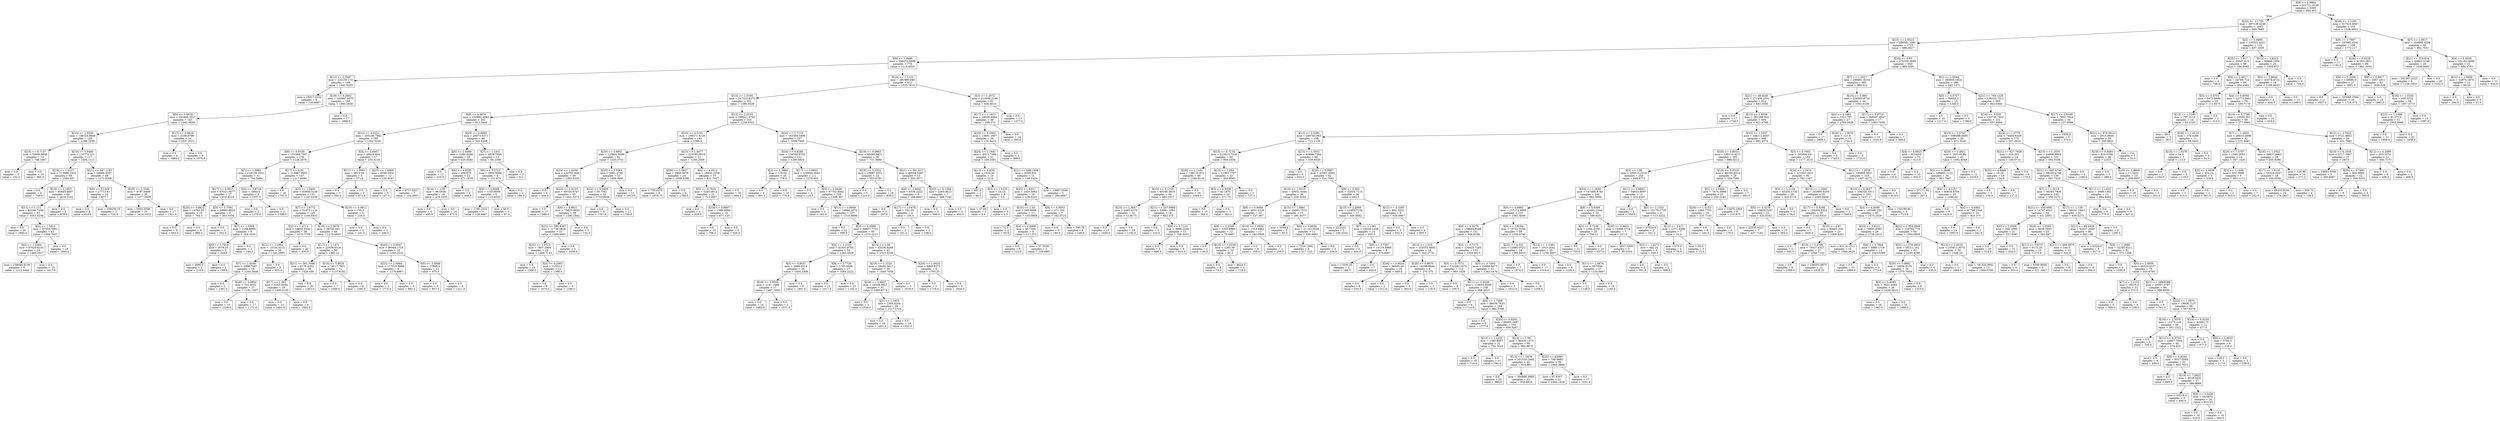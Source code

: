 digraph Tree {
node [shape=box] ;
0 [label="X[8] <= 0.9904\nmse = 331721.8136\nsamples = 2000\nvalue = 994.463"] ;
1 [label="X[22] <= 1.1726\nmse = 307138.0248\nsamples = 1845\nvalue = 949.7669"] ;
0 -> 1 [labeldistance=2.5, labelangle=45, headlabel="True"] ;
2 [label="X[15] <= 1.0523\nmse = 299381.1081\nsamples = 1723\nvalue = 986.0627"] ;
1 -> 2 ;
3 [label="X[9] <= 1.6689\nmse = 298253.6998\nsamples = 778\nvalue = 1114.4923"] ;
2 -> 3 ;
4 [label="X[12] <= 2.3587\nmse = 222150.115\nsamples = 166\nvalue = 1441.6205"] ;
3 -> 4 ;
5 [label="mse = 25017.2222\nsamples = 6\nvalue = 143.6667"] ;
4 -> 5 ;
6 [label="X[18] <= 9.2602\nmse = 163997.8575\nsamples = 160\nvalue = 1490.2938"] ;
4 -> 6 ;
7 [label="X[0] <= 3.8618\nmse = 161600.3527\nsamples = 143\nvalue = 1442.0629"] ;
6 -> 7 ;
8 [label="X[15] <= 1.0339\nmse = 149320.9656\nsamples = 129\nvalue = 1388.2558"] ;
7 -> 8 ;
9 [label="X[18] <= 6.7137\nmse = 70606.8056\nsamples = 12\nvalue = 746.1667"] ;
8 -> 9 ;
10 [label="mse = 0.0\nsamples = 2\nvalue = 152.0"] ;
9 -> 10 ;
11 [label="mse = 0.0\nsamples = 10\nvalue = 865.0"] ;
9 -> 11 ;
12 [label="X[10] <= 5.6406\nmse = 110772.321\nsamples = 117\nvalue = 1454.1111"] ;
8 -> 12 ;
13 [label="X[16] <= 1.0127\nmse = 113886.2533\nsamples = 69\nvalue = 1580.087"] ;
12 -> 13 ;
14 [label="mse = 0.0\nsamples = 3\nvalue = 739.0"] ;
13 -> 14 ;
15 [label="X[19] <= 1.1815\nmse = 85445.4897\nsamples = 66\nvalue = 1618.3182"] ;
13 -> 15 ;
16 [label="X[11] <= 1.111\nmse = 62246.7256\nsamples = 63\nvalue = 1653.5238"] ;
15 -> 16 ;
17 [label="mse = 0.0\nsamples = 20\nvalue = 1840.0"] ;
16 -> 17 ;
18 [label="X[2] <= 1.5912\nmse = 67502.3981\nsamples = 43\nvalue = 1566.7907"] ;
16 -> 18 ;
19 [label="X[3] <= 1.0364\nmse = 97626.6233\nsamples = 24\nvalue = 1465.2917"] ;
18 -> 19 ;
20 [label="mse = 158046.9136\nsamples = 9\nvalue = 1212.4444"] ;
19 -> 20 ;
21 [label="mse = 0.0\nsamples = 15\nvalue = 1617.0"] ;
19 -> 21 ;
22 [label="mse = 0.0\nsamples = 19\nvalue = 1695.0"] ;
18 -> 22 ;
23 [label="mse = 0.0\nsamples = 3\nvalue = 879.0"] ;
15 -> 23 ;
24 [label="X[21] <= 447.1193\nmse = 50689.3537\nsamples = 48\nvalue = 1273.0208"] ;
12 -> 24 ;
25 [label="X[0] <= 2.1429\nmse = 27713.61\nsamples = 10\nvalue = 877.7"] ;
24 -> 25 ;
26 [label="mse = 0.0\nsamples = 8\nvalue = 916.0"] ;
25 -> 26 ;
27 [label="mse = 109230.25\nsamples = 2\nvalue = 724.5"] ;
25 -> 27 ;
28 [label="X[25] <= 1.3345\nmse = 4787.0499\nsamples = 38\nvalue = 1377.0526"] ;
24 -> 28 ;
29 [label="mse = 5555.5556\nsamples = 21\nvalue = 1414.3333"] ;
28 -> 29 ;
30 [label="mse = 0.0\nsamples = 17\nvalue = 1331.0"] ;
28 -> 30 ;
31 [label="X[17] <= 0.8818\nmse = 2256.9796\nsamples = 14\nvalue = 1937.8571"] ;
7 -> 31 ;
32 [label="mse = 0.0\nsamples = 6\nvalue = 1883.0"] ;
31 -> 32 ;
33 [label="mse = 0.0\nsamples = 8\nvalue = 1979.0"] ;
31 -> 33 ;
34 [label="mse = 0.0\nsamples = 17\nvalue = 1896.0"] ;
6 -> 34 ;
35 [label="X[24] <= 1.1121\nmse = 281996.649\nsamples = 612\nvalue = 1025.7614"] ;
3 -> 35 ;
36 [label="X[15] <= 1.0194\nmse = 247323.6275\nsamples = 551\nvalue = 1090.9528"] ;
35 -> 36 ;
37 [label="X[8] <= 0.9676\nmse = 252882.4983\nsamples = 241\nvalue = 913.3402"] ;
36 -> 37 ;
38 [label="X[12] <= 4.6221\nmse = 205146.7942\nsamples = 195\nvalue = 1052.0256"] ;
37 -> 38 ;
39 [label="X[8] <= 0.9339\nmse = 153384.7597\nsamples = 178\nvalue = 1128.2978"] ;
38 -> 39 ;
40 [label="X[7] <= 1.0981\nmse = 118128.1831\nsamples = 31\nvalue = 704.5484"] ;
39 -> 40 ;
41 [label="X[17] <= 0.9011\nmse = 67021.6077\nsamples = 27\nvalue = 610.8519"] ;
40 -> 41 ;
42 [label="X[20] <= 0.8822\nmse = 14762.25\nsamples = 18\nvalue = 764.5"] ;
41 -> 42 ;
43 [label="mse = 0.0\nsamples = 9\nvalue = 643.0"] ;
42 -> 43 ;
44 [label="mse = 0.0\nsamples = 9\nvalue = 886.0"] ;
42 -> 44 ;
45 [label="X[5] <= 0.7591\nmse = 29893.8025\nsamples = 9\nvalue = 303.5556"] ;
41 -> 45 ;
46 [label="mse = 0.0\nsamples = 3\nvalue = 542.0"] ;
45 -> 46 ;
47 [label="X[7] <= 1.0369\nmse = 2198.8889\nsamples = 6\nvalue = 184.3333"] ;
45 -> 47 ;
48 [label="X[6] <= 3.7914\nmse = 2078.25\nsamples = 4\nvalue = 204.5"] ;
47 -> 48 ;
49 [label="mse = 4096.0\nsamples = 2\nvalue = 210.0"] ;
48 -> 49 ;
50 [label="mse = 0.0\nsamples = 2\nvalue = 199.0"] ;
48 -> 50 ;
51 [label="mse = 0.0\nsamples = 2\nvalue = 144.0"] ;
47 -> 51 ;
52 [label="X[4] <= 3.8724\nmse = 3844.0\nsamples = 4\nvalue = 1337.0"] ;
40 -> 52 ;
53 [label="mse = 0.0\nsamples = 2\nvalue = 1275.0"] ;
52 -> 53 ;
54 [label="mse = 0.0\nsamples = 2\nvalue = 1399.0"] ;
52 -> 54 ;
55 [label="X[17] <= 0.92\nmse = 114967.0952\nsamples = 147\nvalue = 1217.6599"] ;
39 -> 55 ;
56 [label="mse = 0.0\nsamples = 16\nvalue = 1791.0"] ;
55 -> 56 ;
57 [label="X[3] <= 1.0405\nmse = 83956.3238\nsamples = 131\nvalue = 1147.6336"] ;
55 -> 57 ;
58 [label="X[7] <= 1.0772\nmse = 51473.1124\nsamples = 126\nvalue = 1184.6032"] ;
57 -> 58 ;
59 [label="X[2] <= 1.4713\nmse = 18602.5532\nsamples = 58\nvalue = 1072.7759"] ;
58 -> 59 ;
60 [label="X[11] <= 1.1962\nmse = 13144.5215\nsamples = 38\nvalue = 1145.2895"] ;
59 -> 60 ;
61 [label="X[7] <= 1.0168\nmse = 2498.7087\nsamples = 29\nvalue = 1204.3448"] ;
60 -> 61 ;
62 [label="mse = 0.0\nsamples = 2\nvalue = 1361.0"] ;
61 -> 62 ;
63 [label="X[26] <= 0.9934\nmse = 731.3032\nsamples = 27\nvalue = 1192.7407"] ;
61 -> 63 ;
64 [label="mse = 0.0\nsamples = 10\nvalue = 1228.0"] ;
63 -> 64 ;
65 [label="mse = 0.0\nsamples = 17\nvalue = 1172.0"] ;
63 -> 65 ;
66 [label="mse = 0.0\nsamples = 9\nvalue = 955.0"] ;
60 -> 66 ;
67 [label="mse = 0.0\nsamples = 20\nvalue = 935.0"] ;
59 -> 67 ;
68 [label="X[15] <= 1.0076\nmse = 59745.691\nsamples = 68\nvalue = 1279.9853"] ;
58 -> 68 ;
69 [label="X[17] <= 1.1471\nmse = 22508.8516\nsamples = 50\nvalue = 1365.22"] ;
68 -> 69 ;
70 [label="X[21] <= 561.0596\nmse = 6176.4352\nsamples = 39\nvalue = 1429.359"] ;
69 -> 70 ;
71 [label="X[17] <= 1.061\nmse = 3163.4294\nsamples = 19\nvalue = 1499.2105"] ;
70 -> 71 ;
72 [label="mse = 0.0\nsamples = 13\nvalue = 1461.0"] ;
71 -> 72 ;
73 [label="mse = 0.0\nsamples = 6\nvalue = 1582.0"] ;
71 -> 73 ;
74 [label="mse = 0.0\nsamples = 20\nvalue = 1363.0"] ;
70 -> 74 ;
75 [label="X[10] <= 5.8629\nmse = 14117.7851\nsamples = 11\nvalue = 1137.8182"] ;
69 -> 75 ;
76 [label="mse = 0.0\nsamples = 7\nvalue = 1048.0"] ;
75 -> 76 ;
77 [label="mse = 0.0\nsamples = 4\nvalue = 1295.0"] ;
75 -> 77 ;
78 [label="X[20] <= 0.8047\nmse = 86944.1728\nsamples = 18\nvalue = 1043.2222"] ;
68 -> 78 ;
79 [label="X[22] <= 1.0984\nmse = 177210.8889\nsamples = 6\nvalue = 1179.6667"] ;
78 -> 79 ;
80 [label="mse = 0.0\nsamples = 2\nvalue = 1775.0"] ;
79 -> 80 ;
81 [label="mse = 0.0\nsamples = 4\nvalue = 882.0"] ;
79 -> 81 ;
82 [label="X[0] <= 3.5846\nmse = 27848.0\nsamples = 12\nvalue = 975.0"] ;
78 -> 82 ;
83 [label="mse = 0.0\nsamples = 8\nvalue = 857.0"] ;
82 -> 83 ;
84 [label="mse = 0.0\nsamples = 4\nvalue = 1211.0"] ;
82 -> 84 ;
85 [label="X[19] <= 0.9811\nmse = 150.0\nsamples = 5\nvalue = 216.0"] ;
57 -> 85 ;
86 [label="mse = 0.0\nsamples = 2\nvalue = 231.0"] ;
85 -> 86 ;
87 [label="mse = 0.0\nsamples = 3\nvalue = 206.0"] ;
85 -> 87 ;
88 [label="X[4] <= 2.6467\nmse = 48429.654\nsamples = 17\nvalue = 253.4118"] ;
38 -> 88 ;
89 [label="X[11] <= 1.0061\nmse = 6613.44\nsamples = 5\nvalue = 571.4"] ;
88 -> 89 ;
90 [label="mse = 0.0\nsamples = 3\nvalue = 505.0"] ;
89 -> 90 ;
91 [label="mse = 0.0\nsamples = 2\nvalue = 671.0"] ;
89 -> 91 ;
92 [label="X[15] <= 1.0066\nmse = 6166.2431\nsamples = 12\nvalue = 120.9167"] ;
88 -> 92 ;
93 [label="mse = 0.0\nsamples = 5\nvalue = 147.0"] ;
92 -> 93 ;
94 [label="mse = 9737.6327\nsamples = 7\nvalue = 102.2857"] ;
92 -> 94 ;
95 [label="X[25] <= 3.0085\nmse = 28073.6371\nsamples = 46\nvalue = 325.4348"] ;
37 -> 95 ;
96 [label="X[6] <= 1.6489\nmse = 5280.4298\nsamples = 33\nvalue = 420.4545"] ;
95 -> 96 ;
97 [label="mse = 0.0\nsamples = 11\nvalue = 319.0"] ;
96 -> 97 ;
98 [label="X[6] <= 4.9295\nmse = 200.876\nsamples = 22\nvalue = 471.1818"] ;
96 -> 98 ;
99 [label="X[14] <= 1.09\nmse = 99.5556\nsamples = 18\nvalue = 476.3333"] ;
98 -> 99 ;
100 [label="mse = 0.0\nsamples = 4\nvalue = 495.0"] ;
99 -> 100 ;
101 [label="mse = 0.0\nsamples = 14\nvalue = 471.0"] ;
99 -> 101 ;
102 [label="mse = 0.0\nsamples = 4\nvalue = 448.0"] ;
98 -> 102 ;
103 [label="X[7] <= 1.1431\nmse = 4834.7929\nsamples = 13\nvalue = 84.2308"] ;
95 -> 103 ;
104 [label="X[0] <= 5.2723\nmse = 1954.6094\nsamples = 8\nvalue = 131.875"] ;
103 -> 104 ;
105 [label="X[9] <= 2.5048\nmse = 1155.8056\nsamples = 6\nvalue = 112.8333"] ;
104 -> 105 ;
106 [label="mse = 1760.2222\nsamples = 3\nvalue = 128.6667"] ;
105 -> 106 ;
107 [label="mse = 50.0\nsamples = 3\nvalue = 97.0"] ;
105 -> 107 ;
108 [label="mse = 0.0\nsamples = 2\nvalue = 189.0"] ;
104 -> 108 ;
109 [label="mse = 0.0\nsamples = 5\nvalue = 8.0"] ;
103 -> 109 ;
110 [label="X[12] <= 2.0333\nmse = 199411.4764\nsamples = 310\nvalue = 1229.0323"] ;
36 -> 110 ;
111 [label="X[25] <= 4.5251\nmse = 199271.4126\nsamples = 143\nvalue = 1380.0"] ;
110 -> 111 ;
112 [label="X[20] <= 0.8891\nmse = 120801.9399\nsamples = 92\nvalue = 1535.0761"] ;
111 -> 112 ;
113 [label="X[24] <= 1.0258\nmse = 120755.626\nsamples = 59\nvalue = 1383.0339"] ;
112 -> 113 ;
114 [label="mse = 0.0\nsamples = 4\nvalue = 444.0"] ;
113 -> 114 ;
115 [label="X[23] <= 2.8133\nmse = 60744.0747\nsamples = 55\nvalue = 1451.3273"] ;
113 -> 115 ;
116 [label="mse = 0.0\nsamples = 17\nvalue = 1588.0"] ;
115 -> 116 ;
117 [label="X[8] <= 0.9811\nmse = 75823.9924\nsamples = 38\nvalue = 1390.1842"] ;
115 -> 117 ;
118 [label="X[21] <= 590.8367\nmse = 11730.0826\nsamples = 33\nvalue = 1489.9091"] ;
117 -> 118 ;
119 [label="X[24] <= 1.0713\nmse = 7807.3469\nsamples = 28\nvalue = 1459.7143"] ;
118 -> 119 ;
120 [label="mse = 0.0\nsamples = 16\nvalue = 1506.0"] ;
119 -> 120 ;
121 [label="X[4] <= 4.2863\nmse = 11552.0\nsamples = 12\nvalue = 1398.0"] ;
119 -> 121 ;
122 [label="mse = 0.0\nsamples = 8\nvalue = 1474.0"] ;
121 -> 122 ;
123 [label="mse = 0.0\nsamples = 4\nvalue = 1246.0"] ;
121 -> 123 ;
124 [label="mse = 0.0\nsamples = 5\nvalue = 1659.0"] ;
118 -> 124 ;
125 [label="mse = 0.0\nsamples = 5\nvalue = 732.0"] ;
117 -> 125 ;
126 [label="X[25] <= 3.5064\nmse = 5661.4766\nsamples = 33\nvalue = 1806.9091"] ;
112 -> 126 ;
127 [label="X[22] <= 0.9409\nmse = 50.7541\nsamples = 22\nvalue = 1753.8636"] ;
126 -> 127 ;
128 [label="mse = 0.0\nsamples = 5\nvalue = 1767.0"] ;
127 -> 128 ;
129 [label="mse = 0.0\nsamples = 17\nvalue = 1750.0"] ;
127 -> 129 ;
130 [label="mse = 0.0\nsamples = 11\nvalue = 1913.0"] ;
126 -> 130 ;
131 [label="X[23] <= 1.8477\nmse = 219185.0919\nsamples = 51\nvalue = 1100.2549"] ;
111 -> 131 ;
132 [label="X[26] <= 1.0927\nmse = 2808.3878\nsamples = 14\nvalue = 1836.4286"] ;
131 -> 132 ;
133 [label="mse = 735.4375\nsamples = 8\nvalue = 1878.75"] ;
132 -> 133 ;
134 [label="mse = 0.0\nsamples = 6\nvalue = 1780.0"] ;
132 -> 134 ;
135 [label="X[6] <= 4.0512\nmse = 18403.2359\nsamples = 37\nvalue = 821.7027"] ;
131 -> 135 ;
136 [label="X[5] <= 0.7624\nmse = 5243.0612\nsamples = 21\nvalue = 713.2857"] ;
135 -> 136 ;
137 [label="mse = 0.0\nsamples = 5\nvalue = 829.0"] ;
136 -> 137 ;
138 [label="X[19] <= 0.9607\nmse = 1389.6094\nsamples = 16\nvalue = 677.125"] ;
136 -> 138 ;
139 [label="mse = 0.0\nsamples = 10\nvalue = 706.0"] ;
138 -> 139 ;
140 [label="mse = 0.0\nsamples = 6\nvalue = 629.0"] ;
138 -> 140 ;
141 [label="mse = 0.0\nsamples = 16\nvalue = 964.0"] ;
135 -> 141 ;
142 [label="X[25] <= 2.7116\nmse = 163304.3498\nsamples = 167\nvalue = 1099.7605"] ;
110 -> 142 ;
143 [label="X[20] <= 0.8268\nmse = 134509.8702\nsamples = 131\nvalue = 1200.9924"] ;
142 -> 143 ;
144 [label="X[2] <= 1.3969\nmse = 116.64\nsamples = 20\nvalue = 779.4"] ;
143 -> 144 ;
145 [label="mse = 0.0\nsamples = 4\nvalue = 801.0"] ;
144 -> 145 ;
146 [label="mse = 0.0\nsamples = 16\nvalue = 774.0"] ;
144 -> 146 ;
147 [label="X[17] <= 0.8953\nmse = 120929.3043\nsamples = 111\nvalue = 1276.955"] ;
143 -> 147 ;
148 [label="mse = 0.0\nsamples = 2\nvalue = 110.0"] ;
147 -> 148 ;
149 [label="X[3] <= 0.9448\nmse = 97702.8562\nsamples = 109\nvalue = 1298.367"] ;
147 -> 149 ;
150 [label="mse = 0.0\nsamples = 2\nvalue = 163.0"] ;
149 -> 150 ;
151 [label="X[11] <= 0.8468\nmse = 74984.1674\nsamples = 107\nvalue = 1319.5888"] ;
149 -> 151 ;
152 [label="mse = 0.0\nsamples = 12\nvalue = 895.0"] ;
151 -> 152 ;
153 [label="X[3] <= 1.0069\nmse = 58807.7722\nsamples = 95\nvalue = 1373.2211"] ;
151 -> 153 ;
154 [label="X[4] <= 3.2142\nmse = 42303.8704\nsamples = 53\nvalue = 1260.4528"] ;
153 -> 154 ;
155 [label="X[5] <= 0.9537\nmse = 2869.3314\nsamples = 26\nvalue = 1464.2308"] ;
154 -> 155 ;
156 [label="X[18] <= 5.9554\nmse = 1151.1488\nsamples = 17\nvalue = 1497.7059"] ;
155 -> 156 ;
157 [label="mse = 0.0\nsamples = 14\nvalue = 1482.0"] ;
156 -> 157 ;
158 [label="mse = 0.0\nsamples = 3\nvalue = 1571.0"] ;
156 -> 158 ;
159 [label="mse = 0.0\nsamples = 9\nvalue = 1401.0"] ;
155 -> 159 ;
160 [label="X[9] <= 5.7726\nmse = 1783.9506\nsamples = 27\nvalue = 1064.2222"] ;
154 -> 160 ;
161 [label="mse = 0.0\nsamples = 12\nvalue = 1017.0"] ;
160 -> 161 ;
162 [label="mse = 0.0\nsamples = 15\nvalue = 1102.0"] ;
160 -> 162 ;
163 [label="X[14] <= 1.09\nmse = 43336.8209\nsamples = 42\nvalue = 1515.5238"] ;
153 -> 163 ;
164 [label="X[19] <= 1.1524\nmse = 28450.5017\nsamples = 34\nvalue = 1449.7059"] ;
163 -> 164 ;
165 [label="X[19] <= 0.9837\nmse = 16538.9927\nsamples = 31\nvalue = 1485.6774"] ;
164 -> 165 ;
166 [label="mse = 0.0\nsamples = 2\nvalue = 1029.0"] ;
165 -> 166 ;
167 [label="X[2] <= 1.1955\nmse = 2304.6254\nsamples = 29\nvalue = 1517.1724"] ;
165 -> 167 ;
168 [label="mse = 0.0\nsamples = 10\nvalue = 1451.0"] ;
167 -> 168 ;
169 [label="mse = 0.0\nsamples = 19\nvalue = 1552.0"] ;
167 -> 169 ;
170 [label="mse = 0.0\nsamples = 3\nvalue = 1078.0"] ;
164 -> 170 ;
171 [label="X[24] <= 1.0424\nmse = 9945.9375\nsamples = 8\nvalue = 1795.25"] ;
163 -> 171 ;
172 [label="mse = 0.0\nsamples = 5\nvalue = 1718.0"] ;
171 -> 172 ;
173 [label="mse = 0.0\nsamples = 3\nvalue = 1924.0"] ;
171 -> 173 ;
174 [label="X[19] <= 0.9863\nmse = 95095.6821\nsamples = 36\nvalue = 731.3889"] ;
142 -> 174 ;
175 [label="X[18] <= 5.0322\nmse = 25087.0321\nsamples = 23\nvalue = 922.4783"] ;
174 -> 175 ;
176 [label="mse = 0.0\nsamples = 5\nvalue = 1223.0"] ;
175 -> 176 ;
177 [label="mse = 0.0\nsamples = 18\nvalue = 839.0"] ;
175 -> 177 ;
178 [label="X[21] <= 391.617\nmse = 40054.5207\nsamples = 13\nvalue = 393.3077"] ;
174 -> 178 ;
179 [label="X[9] <= 3.8642\nmse = 6336.2222\nsamples = 6\nvalue = 188.6667"] ;
178 -> 179 ;
180 [label="mse = 0.0\nsamples = 2\nvalue = 297.0"] ;
179 -> 180 ;
181 [label="X[17] <= 1.0479\nmse = 702.25\nsamples = 4\nvalue = 134.5"] ;
179 -> 181 ;
182 [label="mse = 0.0\nsamples = 2\nvalue = 161.0"] ;
181 -> 182 ;
183 [label="mse = 0.0\nsamples = 2\nvalue = 108.0"] ;
181 -> 183 ;
184 [label="X[10] <= 5.1284\nmse = 2293.0612\nsamples = 7\nvalue = 568.7143"] ;
178 -> 184 ;
185 [label="mse = 0.0\nsamples = 5\nvalue = 599.0"] ;
184 -> 185 ;
186 [label="mse = 0.0\nsamples = 2\nvalue = 493.0"] ;
184 -> 186 ;
187 [label="X[3] <= 1.2072\nmse = 210046.2198\nsamples = 61\nvalue = 436.9016"] ;
35 -> 187 ;
188 [label="X[17] <= 1.1913\nmse = 24020.6094\nsamples = 48\nvalue = 209.375"] ;
187 -> 188 ;
189 [label="X[18] <= 9.2593\nmse = 13881.2907\nsamples = 34\nvalue = 132.9412"] ;
188 -> 189 ;
190 [label="X[24] <= 1.1841\nmse = 8319.7399\nsamples = 31\nvalue = 108.2581"] ;
189 -> 190 ;
191 [label="X[13] <= 0.9201\nmse = 1616.44\nsamples = 10\nvalue = 22.4"] ;
190 -> 191 ;
192 [label="mse = 841.0\nsamples = 2\nvalue = 98.0"] ;
191 -> 192 ;
193 [label="X[3] <= 1.0135\nmse = 24.25\nsamples = 8\nvalue = 3.5"] ;
191 -> 193 ;
194 [label="mse = 27.04\nsamples = 5\nvalue = 5.6"] ;
193 -> 194 ;
195 [label="mse = 0.0\nsamples = 3\nvalue = 0.0"] ;
193 -> 195 ;
196 [label="X[21] <= 646.1589\nmse = 6329.932\nsamples = 21\nvalue = 149.1429"] ;
190 -> 196 ;
197 [label="X[25] <= 4.917\nmse = 1429.5062\nsamples = 18\nvalue = 126.2222"] ;
196 -> 197 ;
198 [label="X[16] <= 1.03\nmse = 599.9008\nsamples = 11\nvalue = 103.0909"] ;
197 -> 198 ;
199 [label="mse = 72.0\nsamples = 3\nvalue = 65.0"] ;
198 -> 199 ;
200 [label="X[4] <= 4.6406\nmse = 49.7344\nsamples = 8\nvalue = 117.375"] ;
198 -> 200 ;
201 [label="mse = 0.0\nsamples = 5\nvalue = 122.0"] ;
200 -> 201 ;
202 [label="mse = 37.5556\nsamples = 3\nvalue = 109.6667"] ;
200 -> 202 ;
203 [label="X[8] <= 0.9353\nmse = 571.102\nsamples = 7\nvalue = 162.5714"] ;
197 -> 203 ;
204 [label="mse = 0.0\nsamples = 3\nvalue = 184.0"] ;
203 -> 204 ;
205 [label="mse = 396.75\nsamples = 4\nvalue = 146.5"] ;
203 -> 205 ;
206 [label="mse = 13667.5556\nsamples = 3\nvalue = 286.6667"] ;
196 -> 206 ;
207 [label="mse = 0.0\nsamples = 3\nvalue = 388.0"] ;
189 -> 207 ;
208 [label="mse = 0.0\nsamples = 14\nvalue = 395.0"] ;
188 -> 208 ;
209 [label="mse = 0.0\nsamples = 13\nvalue = 1277.0"] ;
187 -> 209 ;
210 [label="X[20] <= 0.93\nmse = 275550.3689\nsamples = 945\nvalue = 880.3291"] ;
2 -> 210 ;
211 [label="X[7] <= 1.2527\nmse = 288661.8314\nsamples = 665\nvalue = 980.612"] ;
210 -> 211 ;
212 [label="X[21] <= 48.9245\nmse = 271456.2501\nsamples = 621\nvalue = 943.5556"] ;
211 -> 212 ;
213 [label="mse = 0.0\nsamples = 17\nvalue = 1728.0"] ;
212 -> 213 ;
214 [label="X[13] <= 1.0058\nmse = 261289.564\nsamples = 604\nvalue = 921.4768"] ;
212 -> 214 ;
215 [label="X[12] <= 2.0381\nmse = 249763.063\nsamples = 158\nvalue = 721.1139"] ;
214 -> 215 ;
216 [label="X[23] <= 4.7134\nmse = 219412.7236\nsamples = 90\nvalue = 994.2556"] ;
215 -> 216 ;
217 [label="X[26] <= 1.1161\nmse = 138116.051\nsamples = 68\nvalue = 1184.9118"] ;
216 -> 217 ;
218 [label="X[10] <= 5.1318\nmse = 60180.5816\nsamples = 48\nvalue = 985.2917"] ;
217 -> 218 ;
219 [label="X[23] <= 2.3647\nmse = 4461.4375\nsamples = 32\nvalue = 1136.75"] ;
218 -> 219 ;
220 [label="mse = 0.0\nsamples = 13\nvalue = 1056.0"] ;
219 -> 220 ;
221 [label="mse = 0.0\nsamples = 19\nvalue = 1192.0"] ;
219 -> 221 ;
222 [label="X[21] <= 257.9966\nmse = 33981.1094\nsamples = 16\nvalue = 682.375"] ;
218 -> 222 ;
223 [label="mse = 0.0\nsamples = 3\nvalue = 316.0"] ;
222 -> 223 ;
224 [label="X[0] <= 5.7122\nmse = 3698.2249\nsamples = 13\nvalue = 766.9231"] ;
222 -> 224 ;
225 [label="mse = 0.0\nsamples = 5\nvalue = 690.0"] ;
224 -> 225 ;
226 [label="mse = 0.0\nsamples = 8\nvalue = 815.0"] ;
224 -> 226 ;
227 [label="mse = 0.0\nsamples = 20\nvalue = 1664.0"] ;
217 -> 227 ;
228 [label="X[15] <= 1.064\nmse = 11063.7707\nsamples = 22\nvalue = 404.9545"] ;
216 -> 228 ;
229 [label="X[5] <= 0.9336\nmse = 42.1875\nsamples = 20\nvalue = 371.75"] ;
228 -> 229 ;
230 [label="mse = 0.0\nsamples = 15\nvalue = 368.0"] ;
229 -> 230 ;
231 [label="mse = 0.0\nsamples = 5\nvalue = 383.0"] ;
229 -> 231 ;
232 [label="mse = 0.0\nsamples = 2\nvalue = 737.0"] ;
228 -> 232 ;
233 [label="X[15] <= 1.0551\nmse = 60498.7394\nsamples = 68\nvalue = 359.6029"] ;
215 -> 233 ;
234 [label="mse = 0.0\nsamples = 6\nvalue = 823.0"] ;
233 -> 234 ;
235 [label="X[20] <= 0.8897\nmse = 43561.4092\nsamples = 62\nvalue = 314.7581"] ;
233 -> 235 ;
236 [label="X[16] <= 1.0319\nmse = 30631.4444\nsamples = 36\nvalue = 220.3333"] ;
235 -> 236 ;
237 [label="X[8] <= 0.9468\nmse = 4031.1229\nsamples = 23\nvalue = 127.087"] ;
236 -> 237 ;
238 [label="X[9] <= 2.2548\nmse = 1205.8889\nsamples = 12\nvalue = 76.6667"] ;
237 -> 238 ;
239 [label="mse = 0.0\nsamples = 2\nvalue = 49.0"] ;
238 -> 239 ;
240 [label="X[16] <= 1.0239\nmse = 1263.36\nsamples = 10\nvalue = 82.2"] ;
238 -> 240 ;
241 [label="mse = 0.0\nsamples = 8\nvalue = 73.0"] ;
240 -> 241 ;
242 [label="mse = 4624.0\nsamples = 2\nvalue = 119.0"] ;
240 -> 242 ;
243 [label="X[19] <= 1.0505\nmse = 1314.4463\nsamples = 11\nvalue = 182.0909"] ;
237 -> 243 ;
244 [label="mse = 0.0\nsamples = 9\nvalue = 165.0"] ;
243 -> 244 ;
245 [label="mse = 0.0\nsamples = 2\nvalue = 259.0"] ;
243 -> 245 ;
246 [label="X[15] <= 1.0861\nmse = 35093.7515\nsamples = 13\nvalue = 385.3077"] ;
236 -> 246 ;
247 [label="mse = 5184.0\nsamples = 2\nvalue = 85.0"] ;
246 -> 247 ;
248 [label="X[4] <= 5.6036\nmse = 21153.3554\nsamples = 11\nvalue = 439.9091"] ;
246 -> 248 ;
249 [label="mse = 7224.1094\nsamples = 8\nvalue = 517.125"] ;
248 -> 249 ;
250 [label="mse = 0.0\nsamples = 3\nvalue = 234.0"] ;
248 -> 250 ;
251 [label="X[0] <= 5.052\nmse = 32025.7115\nsamples = 26\nvalue = 445.5"] ;
235 -> 251 ;
252 [label="X[23] <= 2.2909\nmse = 21980.7128\nsamples = 17\nvalue = 349.5882"] ;
251 -> 252 ;
253 [label="mse = 22.2222\nsamples = 3\nvalue = 100.3333"] ;
252 -> 253 ;
254 [label="X[7] <= 1.1361\nmse = 10520.1429\nsamples = 14\nvalue = 403.0"] ;
252 -> 254 ;
255 [label="mse = 0.0\nsamples = 5\nvalue = 454.0"] ;
254 -> 255 ;
256 [label="X[0] <= 3.7387\nmse = 14116.8889\nsamples = 9\nvalue = 374.6667"] ;
254 -> 256 ;
257 [label="mse = 17030.25\nsamples = 2\nvalue = 184.5"] ;
256 -> 257 ;
258 [label="mse = 0.0\nsamples = 7\nvalue = 429.0"] ;
256 -> 258 ;
259 [label="X[12] <= 4.3295\nmse = 802.2222\nsamples = 9\nvalue = 626.6667"] ;
251 -> 259 ;
260 [label="mse = 0.0\nsamples = 5\nvalue = 652.0"] ;
259 -> 260 ;
261 [label="mse = 0.0\nsamples = 4\nvalue = 595.0"] ;
259 -> 261 ;
262 [label="X[22] <= 1.1037\nmse = 246112.8267\nsamples = 446\nvalue = 992.4574"] ;
214 -> 262 ;
263 [label="X[20] <= 0.9033\nmse = 188115.4271\nsamples = 283\nvalue = 886.0212"] ;
262 -> 263 ;
264 [label="X[3] <= 1.06\nmse = 169111.0218\nsamples = 254\nvalue = 946.6772"] ;
263 -> 264 ;
265 [label="X[24] <= 1.1656\nmse = 147485.8781\nsamples = 242\nvalue = 982.5909"] ;
264 -> 265 ;
266 [label="X[0] <= 4.8992\nmse = 137173.4695\nsamples = 210\nvalue = 1041.4048"] ;
265 -> 266 ;
267 [label="X[8] <= 0.9279\nmse = 158844.8168\nsamples = 151\nvalue = 958.9338"] ;
266 -> 267 ;
268 [label="X[13] <= 1.016\nmse = 103553.0895\nsamples = 18\nvalue = 503.2778"] ;
267 -> 268 ;
269 [label="X[26] <= 0.9024\nmse = 96845.44\nsamples = 10\nvalue = 689.6"] ;
268 -> 269 ;
270 [label="mse = 0.0\nsamples = 8\nvalue = 534.0"] ;
269 -> 270 ;
271 [label="mse = 0.0\nsamples = 2\nvalue = 1312.0"] ;
269 -> 271 ;
272 [label="X[26] <= 0.8876\nmse = 14298.9844\nsamples = 8\nvalue = 270.375"] ;
268 -> 272 ;
273 [label="mse = 0.0\nsamples = 5\nvalue = 363.0"] ;
272 -> 273 ;
274 [label="mse = 0.0\nsamples = 3\nvalue = 116.0"] ;
272 -> 274 ;
275 [label="X[4] <= 6.7175\nmse = 134425.7284\nsamples = 133\nvalue = 1020.6015"] ;
267 -> 275 ;
276 [label="X[5] <= 0.7572\nmse = 132242.2474\nsamples = 112\nvalue = 960.1429"] ;
275 -> 276 ;
277 [label="mse = 0.0\nsamples = 4\nvalue = 195.0"] ;
276 -> 277 ;
278 [label="X[11] <= 0.8208\nmse = 114653.9348\nsamples = 108\nvalue = 988.4815"] ;
276 -> 278 ;
279 [label="mse = 0.0\nsamples = 4\nvalue = 1714.0"] ;
278 -> 279 ;
280 [label="X[9] <= 1.7288\nmse = 98039.7633\nsamples = 104\nvalue = 960.5769"] ;
278 -> 280 ;
281 [label="mse = 0.0\nsamples = 3\nvalue = 1777.0"] ;
280 -> 281 ;
282 [label="X[20] <= 0.8245\nmse = 80565.3487\nsamples = 101\nvalue = 936.3267"] ;
280 -> 282 ;
283 [label="X[13] <= 1.1252\nmse = 1365.8957\nsamples = 21\nvalue = 754.7619"] ;
282 -> 283 ;
284 [label="mse = 0.0\nsamples = 10\nvalue = 716.0"] ;
283 -> 284 ;
285 [label="mse = 0.0\nsamples = 11\nvalue = 790.0"] ;
283 -> 285 ;
286 [label="X[14] <= 1.09\nmse = 90430.1373\nsamples = 80\nvalue = 983.9875"] ;
282 -> 286 ;
287 [label="X[13] <= 1.1876\nmse = 161516.1049\nsamples = 42\nvalue = 914.881"] ;
286 -> 287 ;
288 [label="mse = 0.0\nsamples = 20\nvalue = 980.0"] ;
287 -> 288 ;
289 [label="mse = 300989.3988\nsamples = 22\nvalue = 855.6818"] ;
287 -> 289 ;
290 [label="X[25] <= 4.2997\nmse = 748.9695\nsamples = 38\nvalue = 1060.3684"] ;
286 -> 290 ;
291 [label="mse = 91.8367\nsamples = 21\nvalue = 1084.1429"] ;
290 -> 291 ;
292 [label="mse = 0.0\nsamples = 17\nvalue = 1031.0"] ;
290 -> 292 ;
293 [label="X[5] <= 0.7405\nmse = 22604.8073\nsamples = 21\nvalue = 1343.0476"] ;
275 -> 293 ;
294 [label="mse = 0.0\nsamples = 5\nvalue = 1612.0"] ;
293 -> 294 ;
295 [label="mse = 0.0\nsamples = 16\nvalue = 1259.0"] ;
293 -> 295 ;
296 [label="X[4] <= 3.8184\nmse = 19751.9104\nsamples = 59\nvalue = 1252.4746"] ;
266 -> 296 ;
297 [label="X[25] <= 4.331\nmse = 13965.9722\nsamples = 24\nvalue = 1389.8333"] ;
296 -> 297 ;
298 [label="mse = 0.0\nsamples = 7\nvalue = 1574.0"] ;
297 -> 298 ;
299 [label="mse = 0.0\nsamples = 17\nvalue = 1314.0"] ;
297 -> 299 ;
300 [label="X[13] <= 1.1383\nmse = 1910.2041\nsamples = 35\nvalue = 1158.2857"] ;
296 -> 300 ;
301 [label="mse = 0.0\nsamples = 8\nvalue = 1238.0"] ;
300 -> 301 ;
302 [label="X[11] <= 1.0874\nmse = 35.5556\nsamples = 27\nvalue = 1134.6667"] ;
300 -> 302 ;
303 [label="mse = 0.0\nsamples = 12\nvalue = 1128.0"] ;
302 -> 303 ;
304 [label="mse = 0.0\nsamples = 15\nvalue = 1140.0"] ;
302 -> 304 ;
305 [label="X[8] <= 0.9309\nmse = 43491.2344\nsamples = 32\nvalue = 596.625"] ;
265 -> 305 ;
306 [label="X[5] <= 0.7236\nmse = 2366.4256\nsamples = 25\nvalue = 700.12"] ;
305 -> 306 ;
307 [label="mse = 0.0\nsamples = 11\nvalue = 755.0"] ;
306 -> 307 ;
308 [label="mse = 0.0\nsamples = 14\nvalue = 657.0"] ;
306 -> 308 ;
309 [label="X[20] <= 0.8632\nmse = 15488.5714\nsamples = 7\nvalue = 227.0"] ;
305 -> 309 ;
310 [label="mse = 2837.5556\nsamples = 3\nvalue = 90.3333"] ;
309 -> 310 ;
311 [label="X[2] <= 1.4271\nmse = 462.25\nsamples = 4\nvalue = 329.5"] ;
309 -> 311 ;
312 [label="mse = 0.0\nsamples = 2\nvalue = 351.0"] ;
311 -> 312 ;
313 [label="mse = 0.0\nsamples = 2\nvalue = 308.0"] ;
311 -> 313 ;
314 [label="X[11] <= 0.8663\nmse = 54653.9097\nsamples = 12\nvalue = 222.4167"] ;
264 -> 314 ;
315 [label="mse = 0.0\nsamples = 3\nvalue = 550.0"] ;
314 -> 315 ;
316 [label="X[4] <= 2.1333\nmse = 25178.1728\nsamples = 9\nvalue = 113.2222"] ;
314 -> 316 ;
317 [label="mse = 47524.0\nsamples = 2\nvalue = 331.0"] ;
316 -> 317 ;
318 [label="X[12] <= 3.471\nmse = 1371.4286\nsamples = 7\nvalue = 51.0"] ;
316 -> 318 ;
319 [label="mse = 675.0\nsamples = 4\nvalue = 78.0"] ;
318 -> 319 ;
320 [label="mse = 32.0\nsamples = 3\nvalue = 15.0"] ;
318 -> 320 ;
321 [label="X[10] <= 5.0319\nmse = 40103.6314\nsamples = 29\nvalue = 354.7586"] ;
263 -> 321 ;
322 [label="X[2] <= 1.5466\nmse = 7674.3988\nsamples = 22\nvalue = 250.3182"] ;
321 -> 322 ;
323 [label="X[26] <= 1.0153\nmse = 1066.7755\nsamples = 14\nvalue = 215.7143"] ;
322 -> 323 ;
324 [label="mse = 0.0\nsamples = 8\nvalue = 244.0"] ;
323 -> 324 ;
325 [label="mse = 0.0\nsamples = 6\nvalue = 178.0"] ;
323 -> 325 ;
326 [label="mse = 13475.1094\nsamples = 8\nvalue = 310.875"] ;
322 -> 326 ;
327 [label="mse = 0.0\nsamples = 7\nvalue = 683.0"] ;
321 -> 327 ;
328 [label="X[5] <= 0.7602\nmse = 292990.041\nsamples = 163\nvalue = 1177.2515"] ;
262 -> 328 ;
329 [label="X[24] <= 1.1674\nmse = 221043.2031\nsamples = 60\nvalue = 782.1167"] ;
328 -> 329 ;
330 [label="X[3] <= 1.2134\nmse = 45200.1735\nsamples = 28\nvalue = 423.5714"] ;
329 -> 330 ;
331 [label="X[6] <= 4.3278\nmse = 10630.2397\nsamples = 22\nvalue = 523.8182"] ;
330 -> 331 ;
332 [label="mse = 22535.6327\nsamples = 7\nvalue = 437.7143"] ;
331 -> 332 ;
333 [label="mse = 0.0\nsamples = 15\nvalue = 564.0"] ;
331 -> 333 ;
334 [label="mse = 0.0\nsamples = 6\nvalue = 56.0"] ;
330 -> 334 ;
335 [label="X[13] <= 1.1843\nmse = 163995.8193\nsamples = 32\nvalue = 1095.8438"] ;
329 -> 335 ;
336 [label="X[17] <= 0.9248\nmse = 135264.8322\nsamples = 30\nvalue = 1145.6333"] ;
335 -> 336 ;
337 [label="mse = 0.0\nsamples = 7\nvalue = 1605.0"] ;
336 -> 337 ;
338 [label="X[10] <= 4.87\nmse = 92663.535\nsamples = 23\nvalue = 1005.8261"] ;
336 -> 338 ;
339 [label="mse = 0.0\nsamples = 2\nvalue = 545.0"] ;
338 -> 339 ;
340 [label="X[10] <= 5.4789\nmse = 79337.6327\nsamples = 21\nvalue = 1049.7143"] ;
338 -> 340 ;
341 [label="mse = 0.0\nsamples = 9\nvalue = 1069.0"] ;
340 -> 341 ;
342 [label="mse = 138352.6875\nsamples = 12\nvalue = 1035.25"] ;
340 -> 342 ;
343 [label="mse = 0.0\nsamples = 2\nvalue = 349.0"] ;
335 -> 343 ;
344 [label="X[11] <= 1.2038\nmse = 190969.5651\nsamples = 103\nvalue = 1407.4272"] ;
328 -> 344 ;
345 [label="X[10] <= 6.0027\nmse = 166326.1811\nsamples = 100\nvalue = 1437.17"] ;
344 -> 345 ;
346 [label="X[4] <= 4.0499\nmse = 140590.252\nsamples = 95\nvalue = 1475.2526"] ;
345 -> 346 ;
347 [label="X[23] <= 5.6121\nmse = 79933.8383\nsamples = 29\nvalue = 1728.2414"] ;
346 -> 347 ;
348 [label="mse = 83114.1211\nsamples = 16\nvalue = 1569.5625"] ;
347 -> 348 ;
349 [label="X[4] <= 3.7904\nmse = 6889.1716\nsamples = 13\nvalue = 1923.5385"] ;
347 -> 349 ;
350 [label="mse = 0.0\nsamples = 10\nvalue = 1969.0"] ;
349 -> 350 ;
351 [label="mse = 0.0\nsamples = 3\nvalue = 1772.0"] ;
349 -> 351 ;
352 [label="X[21] <= 354.2949\nmse = 126762.719\nsamples = 66\nvalue = 1364.0909"] ;
346 -> 352 ;
353 [label="X[21] <= 276.4933\nmse = 93211.102\nsamples = 42\nvalue = 1235.4286"] ;
352 -> 353 ;
354 [label="X[20] <= 0.8682\nmse = 10356.9135\nsamples = 34\nvalue = 1376.7059"] ;
353 -> 354 ;
355 [label="X[4] <= 5.4085\nmse = 3022.2485\nsamples = 26\nvalue = 1426.4615"] ;
354 -> 355 ;
356 [label="mse = 0.0\nsamples = 16\nvalue = 1383.0"] ;
355 -> 356 ;
357 [label="mse = 0.0\nsamples = 10\nvalue = 1496.0"] ;
355 -> 357 ;
358 [label="mse = 0.0\nsamples = 8\nvalue = 1215.0"] ;
354 -> 358 ;
359 [label="mse = 0.0\nsamples = 8\nvalue = 635.0"] ;
353 -> 359 ;
360 [label="X[12] <= 2.6233\nmse = 105811.9375\nsamples = 24\nvalue = 1589.25"] ;
352 -> 360 ;
361 [label="mse = 0.0\nsamples = 11\nvalue = 1684.0"] ;
360 -> 361 ;
362 [label="mse = 181320.9941\nsamples = 13\nvalue = 1509.0769"] ;
360 -> 362 ;
363 [label="mse = 104199.84\nsamples = 5\nvalue = 713.6"] ;
345 -> 363 ;
364 [label="mse = 0.0\nsamples = 3\nvalue = 416.0"] ;
344 -> 364 ;
365 [label="X[10] <= 5.994\nmse = 238583.8735\nsamples = 44\nvalue = 1503.6136"] ;
211 -> 365 ;
366 [label="X[4] <= 2.1881\nmse = 1321.797\nsamples = 27\nvalue = 1780.5926"] ;
365 -> 366 ;
367 [label="mse = 0.0\nsamples = 17\nvalue = 1808.0"] ;
366 -> 367 ;
368 [label="X[26] <= 1.0676\nmse = 121.0\nsamples = 10\nvalue = 1734.0"] ;
366 -> 368 ;
369 [label="mse = 0.0\nsamples = 5\nvalue = 1745.0"] ;
368 -> 369 ;
370 [label="mse = 0.0\nsamples = 5\nvalue = 1723.0"] ;
368 -> 370 ;
371 [label="X[17] <= 0.9723\nmse = 300047.8547\nsamples = 17\nvalue = 1063.7059"] ;
365 -> 371 ;
372 [label="mse = 0.0\nsamples = 10\nvalue = 1522.0"] ;
371 -> 372 ;
373 [label="mse = 0.0\nsamples = 7\nvalue = 409.0"] ;
371 -> 373 ;
374 [label="X[2] <= 1.0544\nmse = 163800.1824\nsamples = 280\nvalue = 642.1571"] ;
210 -> 374 ;
375 [label="X[0] <= 3.5757\nmse = 99458.0\nsamples = 15\nvalue = 1340.0"] ;
374 -> 375 ;
376 [label="mse = 0.0\nsamples = 10\nvalue = 1117.0"] ;
375 -> 376 ;
377 [label="mse = 0.0\nsamples = 5\nvalue = 1786.0"] ;
375 -> 377 ;
378 [label="X[21] <= 759.1226\nmse = 138316.7311\nsamples = 265\nvalue = 602.6566"] ;
374 -> 378 ;
379 [label="X[18] <= 3.559\nmse = 133735.7452\nsamples = 231\nvalue = 657.9394"] ;
378 -> 379 ;
380 [label="X[15] <= 1.0743\nmse = 188488.5686\nsamples = 56\nvalue = 972.5536"] ;
379 -> 380 ;
381 [label="X[4] <= 6.6925\nmse = 92160.0\nsamples = 14\nvalue = 613.0"] ;
380 -> 381 ;
382 [label="mse = 0.0\nsamples = 4\nvalue = 133.0"] ;
381 -> 382 ;
383 [label="mse = 0.0\nsamples = 10\nvalue = 805.0"] ;
381 -> 383 ;
384 [label="X[25] <= 2.4821\nmse = 163140.86\nsamples = 42\nvalue = 1092.4048"] ;
380 -> 384 ;
385 [label="X[2] <= 1.2896\nmse = 168665.1122\nsamples = 30\nvalue = 961.7667"] ;
384 -> 385 ;
386 [label="mse = 37171.84\nsamples = 5\nvalue = 287.4"] ;
385 -> 386 ;
387 [label="X[4] <= 4.1257\nmse = 85818.8704\nsamples = 25\nvalue = 1096.64"] ;
385 -> 387 ;
388 [label="mse = 0.0\nsamples = 9\nvalue = 1410.0"] ;
387 -> 388 ;
389 [label="X[4] <= 6.6463\nmse = 47788.2344\nsamples = 16\nvalue = 920.375"] ;
387 -> 389 ;
390 [label="mse = 0.0\nsamples = 14\nvalue = 1003.0"] ;
389 -> 390 ;
391 [label="mse = 0.0\nsamples = 2\nvalue = 342.0"] ;
389 -> 391 ;
392 [label="mse = 0.0\nsamples = 12\nvalue = 1419.0"] ;
384 -> 392 ;
393 [label="X[19] <= 1.0778\nmse = 74404.8109\nsamples = 175\nvalue = 557.2629"] ;
379 -> 393 ;
394 [label="X[21] <= 627.7026\nmse = 319.352\nsamples = 14\nvalue = 146.0714"] ;
393 -> 394 ;
395 [label="X[25] <= 4.8484\nmse = 10.29\nsamples = 10\nvalue = 134.9"] ;
394 -> 395 ;
396 [label="mse = 0.0\nsamples = 3\nvalue = 130.0"] ;
395 -> 396 ;
397 [label="mse = 0.0\nsamples = 7\nvalue = 137.0"] ;
395 -> 397 ;
398 [label="mse = 0.0\nsamples = 4\nvalue = 174.0"] ;
394 -> 398 ;
399 [label="X[13] <= 1.2559\nmse = 64866.0804\nsamples = 161\nvalue = 593.0186"] ;
393 -> 399 ;
400 [label="X[21] <= 645.4746\nmse = 59225.4748\nsamples = 158\nvalue = 581.7025"] ;
399 -> 400 ;
401 [label="X[7] <= 1.0119\nmse = 56344.7959\nsamples = 145\nvalue = 556.3172"] ;
400 -> 401 ;
402 [label="X[21] <= 459.6981\nmse = 14747.4513\nsamples = 54\nvalue = 431.2593"] ;
401 -> 402 ;
403 [label="X[6] <= 3.0508\nmse = 348.1998\nsamples = 31\nvalue = 527.8387"] ;
402 -> 403 ;
404 [label="mse = 0.0\nsamples = 20\nvalue = 514.0"] ;
403 -> 404 ;
405 [label="mse = 0.0\nsamples = 11\nvalue = 553.0"] ;
403 -> 405 ;
406 [label="X[16] <= 1.0265\nmse = 4638.3403\nsamples = 23\nvalue = 301.087"] ;
402 -> 406 ;
407 [label="X[11] <= 0.9737\nmse = 9173.29\nsamples = 10\nvalue = 273.9"] ;
406 -> 407 ;
408 [label="mse = 0.0\nsamples = 4\nvalue = 353.0"] ;
407 -> 408 ;
409 [label="mse = 8336.8056\nsamples = 6\nvalue = 221.1667"] ;
407 -> 409 ;
410 [label="X[21] <= 494.4875\nmse = 144.0\nsamples = 13\nvalue = 322.0"] ;
406 -> 410 ;
411 [label="mse = 0.0\nsamples = 9\nvalue = 330.0"] ;
410 -> 411 ;
412 [label="mse = 0.0\nsamples = 4\nvalue = 304.0"] ;
410 -> 412 ;
413 [label="X[17] <= 1.128\nmse = 66241.1943\nsamples = 91\nvalue = 630.5275"] ;
401 -> 413 ;
414 [label="X[21] <= 86.4429\nmse = 43337.2445\nsamples = 86\nvalue = 592.186"] ;
413 -> 414 ;
415 [label="mse = 110224.0\nsamples = 5\nvalue = 917.0"] ;
414 -> 415 ;
416 [label="X[0] <= 1.2999\nmse = 32293.8211\nsamples = 81\nvalue = 572.1358"] ;
414 -> 416 ;
417 [label="mse = 0.0\nsamples = 3\nvalue = 1000.0"] ;
416 -> 417 ;
418 [label="X[0] <= 1.4656\nmse = 26224.0127\nsamples = 78\nvalue = 555.6795"] ;
416 -> 418 ;
419 [label="X[7] <= 1.1152\nmse = 18225.0\nsamples = 12\nvalue = 373.0"] ;
418 -> 419 ;
420 [label="mse = 0.0\nsamples = 6\nvalue = 508.0"] ;
419 -> 420 ;
421 [label="mse = 0.0\nsamples = 6\nvalue = 238.0"] ;
419 -> 421 ;
422 [label="X[21] <= 288.6588\nmse = 20507.5797\nsamples = 66\nvalue = 588.8939"] ;
418 -> 422 ;
423 [label="mse = 0.0\nsamples = 8\nvalue = 743.0"] ;
422 -> 423 ;
424 [label="X[22] <= 1.0976\nmse = 19608.7137\nsamples = 58\nvalue = 567.6379"] ;
422 -> 424 ;
425 [label="X[16] <= 1.0078\nmse = 11175.216\nsamples = 46\nvalue = 591.1522"] ;
424 -> 425 ;
426 [label="mse = 0.0\nsamples = 6\nvalue = 700.0"] ;
425 -> 426 ;
427 [label="X[11] <= 0.9723\nmse = 10807.7444\nsamples = 40\nvalue = 574.825"] ;
425 -> 427 ;
428 [label="mse = 0.0\nsamples = 8\nvalue = 459.0"] ;
427 -> 428 ;
429 [label="X[8] <= 0.9254\nmse = 9317.3584\nsamples = 32\nvalue = 603.7812"] ;
427 -> 429 ;
430 [label="mse = 0.0\nsamples = 5\nvalue = 695.0"] ;
429 -> 430 ;
431 [label="X[18] <= 7.0822\nmse = 9216.5432\nsamples = 27\nvalue = 586.8889"] ;
429 -> 431 ;
432 [label="mse = 43218.0\nsamples = 3\nvalue = 400.0"] ;
431 -> 432 ;
433 [label="X[9] <= 3.2436\nmse = 54.6875\nsamples = 24\nvalue = 610.25"] ;
431 -> 433 ;
434 [label="mse = 0.0\nsamples = 10\nvalue = 619.0"] ;
433 -> 434 ;
435 [label="mse = 0.0\nsamples = 14\nvalue = 604.0"] ;
433 -> 435 ;
436 [label="X[18] <= 6.0234\nmse = 41692.75\nsamples = 12\nvalue = 477.5"] ;
424 -> 436 ;
437 [label="mse = 0.0\nsamples = 6\nvalue = 677.0"] ;
436 -> 437 ;
438 [label="X[8] <= 0.9625\nmse = 3785.0\nsamples = 6\nvalue = 278.0"] ;
436 -> 438 ;
439 [label="mse = 128.0\nsamples = 3\nvalue = 217.0"] ;
438 -> 439 ;
440 [label="mse = 0.0\nsamples = 3\nvalue = 339.0"] ;
438 -> 440 ;
441 [label="mse = 0.0\nsamples = 5\nvalue = 1290.0"] ;
413 -> 441 ;
442 [label="X[11] <= 1.1423\nmse = 3998.1302\nsamples = 13\nvalue = 864.8462"] ;
400 -> 442 ;
443 [label="mse = 0.0\nsamples = 4\nvalue = 770.0"] ;
442 -> 443 ;
444 [label="mse = 0.0\nsamples = 9\nvalue = 907.0"] ;
442 -> 444 ;
445 [label="mse = 0.0\nsamples = 3\nvalue = 1189.0"] ;
399 -> 445 ;
446 [label="X[17] <= 1.0169\nmse = 7602.7024\nsamples = 34\nvalue = 227.0588"] ;
378 -> 446 ;
447 [label="mse = 1936.0\nsamples = 5\nvalue = 379.0"] ;
446 -> 447 ;
448 [label="X[21] <= 976.5814\nmse = 3913.0844\nsamples = 29\nvalue = 200.8621"] ;
446 -> 448 ;
449 [label="X[19] <= 0.9491\nmse = 824.0769\nsamples = 26\nvalue = 220.0"] ;
448 -> 449 ;
450 [label="mse = 0.0\nsamples = 3\nvalue = 299.0"] ;
449 -> 450 ;
451 [label="X[25] <= 2.9869\nmse = 11.3422\nsamples = 23\nvalue = 209.6957"] ;
449 -> 451 ;
452 [label="mse = 0.0\nsamples = 20\nvalue = 211.0"] ;
451 -> 452 ;
453 [label="mse = 0.0\nsamples = 3\nvalue = 201.0"] ;
451 -> 453 ;
454 [label="mse = 0.0\nsamples = 3\nvalue = 35.0"] ;
448 -> 454 ;
455 [label="X[2] <= 1.6985\nmse = 135321.4321\nsamples = 122\nvalue = 437.1639"] ;
1 -> 455 ;
456 [label="X[25] <= 1.917\nmse = 33607.614\nsamples = 98\nvalue = 284.9082"] ;
455 -> 456 ;
457 [label="mse = 0.0\nsamples = 4\nvalue = 766.0"] ;
456 -> 457 ;
458 [label="X[0] <= 2.9017\nmse = 24769.714\nsamples = 94\nvalue = 264.4362"] ;
456 -> 458 ;
459 [label="X[5] <= 0.9703\nmse = 6472.8086\nsamples = 16\nvalue = 111.9375"] ;
458 -> 459 ;
460 [label="X[13] <= 1.0185\nmse = 797.3112\nsamples = 14\nvalue = 83.2143"] ;
459 -> 460 ;
461 [label="mse = 98.0\nsamples = 3\nvalue = 38.0"] ;
460 -> 461 ;
462 [label="X[26] <= 1.0123\nmse = 278.4298\nsamples = 11\nvalue = 95.5455"] ;
460 -> 462 ;
463 [label="X[15] <= 1.0276\nmse = 54.0\nsamples = 5\nvalue = 113.0"] ;
462 -> 463 ;
464 [label="mse = 0.0\nsamples = 2\nvalue = 104.0"] ;
463 -> 464 ;
465 [label="mse = 0.0\nsamples = 3\nvalue = 119.0"] ;
463 -> 465 ;
466 [label="mse = 0.0\nsamples = 6\nvalue = 81.0"] ;
462 -> 466 ;
467 [label="mse = 0.0\nsamples = 2\nvalue = 313.0"] ;
459 -> 467 ;
468 [label="X[4] <= 6.8059\nmse = 22773.9461\nsamples = 78\nvalue = 295.7179"] ;
458 -> 468 ;
469 [label="X[10] <= 5.7786\nmse = 23559.301\nsamples = 68\nvalue = 277.5882"] ;
468 -> 469 ;
470 [label="X[7] <= 1.0955\nmse = 26610.2698\nsamples = 42\nvalue = 231.6667"] ;
469 -> 470 ;
471 [label="X[18] <= 7.5787\nmse = 1540.2653\nsamples = 14\nvalue = 287.1429"] ;
470 -> 471 ;
472 [label="X[0] <= 4.9559\nmse = 624.24\nsamples = 5\nvalue = 330.4"] ;
471 -> 472 ;
473 [label="mse = 0.0\nsamples = 3\nvalue = 310.0"] ;
472 -> 473 ;
474 [label="mse = 0.0\nsamples = 2\nvalue = 361.0"] ;
472 -> 474 ;
475 [label="X[3] <= 1.1408\nmse = 432.0988\nsamples = 9\nvalue = 263.1111"] ;
471 -> 475 ;
476 [label="mse = 0.0\nsamples = 2\nvalue = 302.0"] ;
475 -> 476 ;
477 [label="mse = 0.0\nsamples = 7\nvalue = 252.0"] ;
475 -> 477 ;
478 [label="X[16] <= 1.0322\nmse = 36837.0663\nsamples = 28\nvalue = 203.9286"] ;
470 -> 478 ;
479 [label="X[17] <= 1.0135\nmse = 53319.0247\nsamples = 18\nvalue = 166.5556"] ;
478 -> 479 ;
480 [label="mse = 68103.9184\nsamples = 14\nvalue = 174.2857"] ;
479 -> 480 ;
481 [label="mse = 630.75\nsamples = 4\nvalue = 139.5"] ;
479 -> 481 ;
482 [label="mse = 129.96\nsamples = 10\nvalue = 271.2"] ;
478 -> 482 ;
483 [label="X[12] <= 3.7022\nmse = 9721.4852\nsamples = 26\nvalue = 351.7692"] ;
469 -> 483 ;
484 [label="X[10] <= 6.1638\nmse = 5717.7067\nsamples = 15\nvalue = 283.6"] ;
483 -> 484 ;
485 [label="mse = 16683.5556\nsamples = 3\nvalue = 200.6667"] ;
484 -> 485 ;
486 [label="X[20] <= 0.7883\nmse = 826.8889\nsamples = 12\nvalue = 304.3333"] ;
484 -> 486 ;
487 [label="mse = 0.0\nsamples = 8\nvalue = 284.0"] ;
486 -> 487 ;
488 [label="mse = 0.0\nsamples = 4\nvalue = 345.0"] ;
486 -> 488 ;
489 [label="X[12] <= 4.2899\nmse = 203.1074\nsamples = 11\nvalue = 444.7273"] ;
483 -> 489 ;
490 [label="mse = 0.0\nsamples = 8\nvalue = 436.0"] ;
489 -> 490 ;
491 [label="mse = 0.0\nsamples = 3\nvalue = 468.0"] ;
489 -> 491 ;
492 [label="mse = 0.0\nsamples = 10\nvalue = 419.0"] ;
468 -> 492 ;
493 [label="X[12] <= 3.8223\nmse = 69469.1094\nsamples = 24\nvalue = 1058.875"] ;
455 -> 493 ;
494 [label="X[5] <= 0.8844\nmse = 43378.4722\nsamples = 18\nvalue = 1169.8333"] ;
493 -> 494 ;
495 [label="mse = 0.0\nsamples = 5\nvalue = 834.0"] ;
494 -> 495 ;
496 [label="mse = 0.0\nsamples = 13\nvalue = 1299.0"] ;
494 -> 496 ;
497 [label="mse = 0.0\nsamples = 6\nvalue = 726.0"] ;
493 -> 497 ;
498 [label="X[26] <= 1.1165\nmse = 317515.6047\nsamples = 155\nvalue = 1526.4903"] ;
0 -> 498 [labeldistance=2.5, labelangle=-45, headlabel="False"] ;
499 [label="X[9] <= 1.7897\nmse = 107682.4341\nsamples = 106\nvalue = 1773.217"] ;
498 -> 499 ;
500 [label="mse = 0.0\nsamples = 17\nvalue = 1155.0"] ;
499 -> 500 ;
501 [label="X[26] <= 0.9229\nmse = 41303.5821\nsamples = 89\nvalue = 1891.3034"] ;
499 -> 501 ;
502 [label="X[6] <= 3.2209\nmse = 119696.0\nsamples = 27\nvalue = 1801.0"] ;
501 -> 502 ;
503 [label="mse = 0.0\nsamples = 11\nvalue = 1927.0"] ;
502 -> 503 ;
504 [label="mse = 183568.3594\nsamples = 16\nvalue = 1714.375"] ;
502 -> 504 ;
505 [label="X[8] <= 0.9917\nmse = 2067.2011\nsamples = 62\nvalue = 1930.629"] ;
501 -> 505 ;
506 [label="mse = 0.0\nsamples = 18\nvalue = 1865.0"] ;
505 -> 506 ;
507 [label="X[26] <= 1.0326\nmse = 430.0222\nsamples = 44\nvalue = 1957.4773"] ;
505 -> 507 ;
508 [label="X[17] <= 1.1466\nmse = 91.5713\nsamples = 31\nvalue = 1945.0968"] ;
507 -> 508 ;
509 [label="mse = 0.0\nsamples = 11\nvalue = 1958.0"] ;
508 -> 509 ;
510 [label="mse = 0.0\nsamples = 20\nvalue = 1938.0"] ;
508 -> 510 ;
511 [label="mse = 0.0\nsamples = 13\nvalue = 1987.0"] ;
507 -> 511 ;
512 [label="X[7] <= 1.0817\nmse = 354880.4298\nsamples = 49\nvalue = 992.7551"] ;
498 -> 512 ;
513 [label="X[21] <= 319.614\nmse = 84602.5148\nsamples = 26\nvalue = 1438.8462"] ;
512 -> 513 ;
514 [label="mse = 241267.2222\nsamples = 6\nvalue = 1128.3333"] ;
513 -> 514 ;
515 [label="mse = 0.0\nsamples = 20\nvalue = 1532.0"] ;
513 -> 515 ;
516 [label="X[4] <= 6.0038\nmse = 181163.4669\nsamples = 23\nvalue = 488.4783"] ;
512 -> 516 ;
517 [label="X[22] <= 1.0928\nmse = 13974.1875\nsamples = 12\nvalue = 89.25"] ;
516 -> 517 ;
518 [label="mse = 0.0\nsamples = 3\nvalue = 294.0"] ;
517 -> 518 ;
519 [label="mse = 0.0\nsamples = 9\nvalue = 21.0"] ;
517 -> 519 ;
520 [label="mse = 0.0\nsamples = 11\nvalue = 924.0"] ;
516 -> 520 ;
}